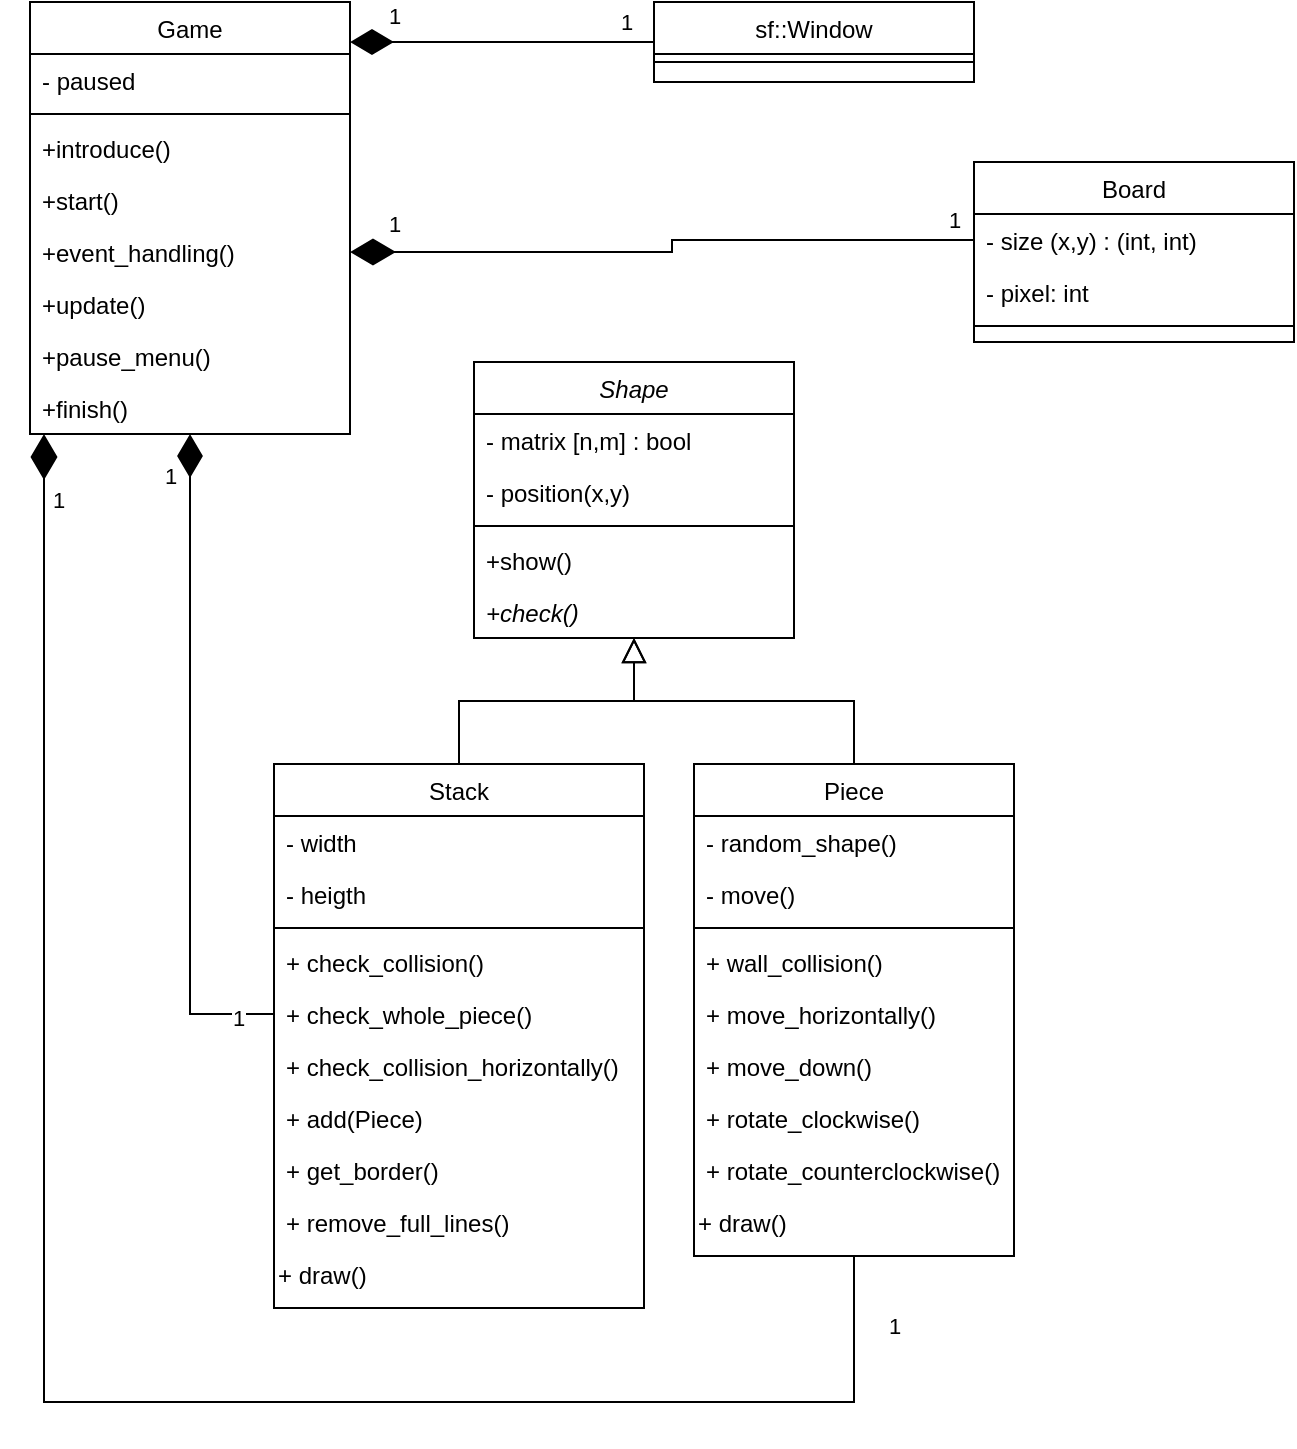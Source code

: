 <mxfile version="14.2.6" type="device"><diagram id="C5RBs43oDa-KdzZeNtuy" name="Page-1"><mxGraphModel dx="829" dy="735" grid="1" gridSize="10" guides="1" tooltips="1" connect="1" arrows="1" fold="1" page="1" pageScale="1" pageWidth="827" pageHeight="1169" math="0" shadow="0"><root><mxCell id="WIyWlLk6GJQsqaUBKTNV-0"/><mxCell id="WIyWlLk6GJQsqaUBKTNV-1" parent="WIyWlLk6GJQsqaUBKTNV-0"/><mxCell id="zkfFHV4jXpPFQw0GAbJ--0" value="Shape" style="swimlane;fontStyle=2;align=center;verticalAlign=top;childLayout=stackLayout;horizontal=1;startSize=26;horizontalStack=0;resizeParent=1;resizeLast=0;collapsible=1;marginBottom=0;rounded=0;shadow=0;strokeWidth=1;" parent="WIyWlLk6GJQsqaUBKTNV-1" vertex="1"><mxGeometry x="295" y="220" width="160" height="138" as="geometry"><mxRectangle x="230" y="140" width="160" height="26" as="alternateBounds"/></mxGeometry></mxCell><mxCell id="zkfFHV4jXpPFQw0GAbJ--1" value="- matrix [n,m] : bool" style="text;align=left;verticalAlign=top;spacingLeft=4;spacingRight=4;overflow=hidden;rotatable=0;points=[[0,0.5],[1,0.5]];portConstraint=eastwest;" parent="zkfFHV4jXpPFQw0GAbJ--0" vertex="1"><mxGeometry y="26" width="160" height="26" as="geometry"/></mxCell><mxCell id="zkfFHV4jXpPFQw0GAbJ--2" value="- position(x,y) " style="text;align=left;verticalAlign=top;spacingLeft=4;spacingRight=4;overflow=hidden;rotatable=0;points=[[0,0.5],[1,0.5]];portConstraint=eastwest;rounded=0;shadow=0;html=0;" parent="zkfFHV4jXpPFQw0GAbJ--0" vertex="1"><mxGeometry y="52" width="160" height="26" as="geometry"/></mxCell><mxCell id="zkfFHV4jXpPFQw0GAbJ--4" value="" style="line;html=1;strokeWidth=1;align=left;verticalAlign=middle;spacingTop=-1;spacingLeft=3;spacingRight=3;rotatable=0;labelPosition=right;points=[];portConstraint=eastwest;" parent="zkfFHV4jXpPFQw0GAbJ--0" vertex="1"><mxGeometry y="78" width="160" height="8" as="geometry"/></mxCell><mxCell id="zkfFHV4jXpPFQw0GAbJ--5" value="+show()" style="text;align=left;verticalAlign=top;spacingLeft=4;spacingRight=4;overflow=hidden;rotatable=0;points=[[0,0.5],[1,0.5]];portConstraint=eastwest;" parent="zkfFHV4jXpPFQw0GAbJ--0" vertex="1"><mxGeometry y="86" width="160" height="26" as="geometry"/></mxCell><mxCell id="DZ3U3CuPHDs9YRrr7y2g-0" value="+check()" style="text;align=left;verticalAlign=top;spacingLeft=4;spacingRight=4;overflow=hidden;rotatable=0;points=[[0,0.5],[1,0.5]];portConstraint=eastwest;fontStyle=2" parent="zkfFHV4jXpPFQw0GAbJ--0" vertex="1"><mxGeometry y="112" width="160" height="26" as="geometry"/></mxCell><mxCell id="zkfFHV4jXpPFQw0GAbJ--6" value="Stack" style="swimlane;fontStyle=0;align=center;verticalAlign=top;childLayout=stackLayout;horizontal=1;startSize=26;horizontalStack=0;resizeParent=1;resizeLast=0;collapsible=1;marginBottom=0;rounded=0;shadow=0;strokeWidth=1;" parent="WIyWlLk6GJQsqaUBKTNV-1" vertex="1"><mxGeometry x="195" y="421" width="185" height="272" as="geometry"><mxRectangle x="130" y="380" width="160" height="26" as="alternateBounds"/></mxGeometry></mxCell><mxCell id="O7mnen8dqpZkSPlZ2x7N-7" value="- width" style="text;align=left;verticalAlign=top;spacingLeft=4;spacingRight=4;overflow=hidden;rotatable=0;points=[[0,0.5],[1,0.5]];portConstraint=eastwest;fontStyle=0" vertex="1" parent="zkfFHV4jXpPFQw0GAbJ--6"><mxGeometry y="26" width="185" height="26" as="geometry"/></mxCell><mxCell id="O7mnen8dqpZkSPlZ2x7N-8" value="- heigth" style="text;align=left;verticalAlign=top;spacingLeft=4;spacingRight=4;overflow=hidden;rotatable=0;points=[[0,0.5],[1,0.5]];portConstraint=eastwest;fontStyle=0" vertex="1" parent="zkfFHV4jXpPFQw0GAbJ--6"><mxGeometry y="52" width="185" height="26" as="geometry"/></mxCell><mxCell id="zkfFHV4jXpPFQw0GAbJ--9" value="" style="line;html=1;strokeWidth=1;align=left;verticalAlign=middle;spacingTop=-1;spacingLeft=3;spacingRight=3;rotatable=0;labelPosition=right;points=[];portConstraint=eastwest;" parent="zkfFHV4jXpPFQw0GAbJ--6" vertex="1"><mxGeometry y="78" width="185" height="8" as="geometry"/></mxCell><mxCell id="zkfFHV4jXpPFQw0GAbJ--10" value="+ check_collision()" style="text;align=left;verticalAlign=top;spacingLeft=4;spacingRight=4;overflow=hidden;rotatable=0;points=[[0,0.5],[1,0.5]];portConstraint=eastwest;fontStyle=0" parent="zkfFHV4jXpPFQw0GAbJ--6" vertex="1"><mxGeometry y="86" width="185" height="26" as="geometry"/></mxCell><mxCell id="zkfFHV4jXpPFQw0GAbJ--11" value="+ check_whole_piece()&#xA;&#xA;" style="text;align=left;verticalAlign=top;spacingLeft=4;spacingRight=4;overflow=hidden;rotatable=0;points=[[0,0.5],[1,0.5]];portConstraint=eastwest;" parent="zkfFHV4jXpPFQw0GAbJ--6" vertex="1"><mxGeometry y="112" width="185" height="26" as="geometry"/></mxCell><mxCell id="O7mnen8dqpZkSPlZ2x7N-9" value="+ check_collision_horizontally()" style="text;align=left;verticalAlign=top;spacingLeft=4;spacingRight=4;overflow=hidden;rotatable=0;points=[[0,0.5],[1,0.5]];portConstraint=eastwest;fontStyle=0" vertex="1" parent="zkfFHV4jXpPFQw0GAbJ--6"><mxGeometry y="138" width="185" height="26" as="geometry"/></mxCell><mxCell id="O7mnen8dqpZkSPlZ2x7N-10" value="+ add(Piece)" style="text;align=left;verticalAlign=top;spacingLeft=4;spacingRight=4;overflow=hidden;rotatable=0;points=[[0,0.5],[1,0.5]];portConstraint=eastwest;" vertex="1" parent="zkfFHV4jXpPFQw0GAbJ--6"><mxGeometry y="164" width="185" height="26" as="geometry"/></mxCell><mxCell id="O7mnen8dqpZkSPlZ2x7N-11" value="+ get_border()" style="text;align=left;verticalAlign=top;spacingLeft=4;spacingRight=4;overflow=hidden;rotatable=0;points=[[0,0.5],[1,0.5]];portConstraint=eastwest;" vertex="1" parent="zkfFHV4jXpPFQw0GAbJ--6"><mxGeometry y="190" width="185" height="26" as="geometry"/></mxCell><mxCell id="DZ3U3CuPHDs9YRrr7y2g-1" value="+ remove_full_lines()" style="text;align=left;verticalAlign=top;spacingLeft=4;spacingRight=4;overflow=hidden;rotatable=0;points=[[0,0.5],[1,0.5]];portConstraint=eastwest;" parent="zkfFHV4jXpPFQw0GAbJ--6" vertex="1"><mxGeometry y="216" width="185" height="26" as="geometry"/></mxCell><mxCell id="O7mnen8dqpZkSPlZ2x7N-12" value="+ draw()" style="text;whiteSpace=wrap;html=1;" vertex="1" parent="zkfFHV4jXpPFQw0GAbJ--6"><mxGeometry y="242" width="185" height="30" as="geometry"/></mxCell><mxCell id="zkfFHV4jXpPFQw0GAbJ--12" value="" style="endArrow=block;endSize=10;endFill=0;shadow=0;strokeWidth=1;rounded=0;edgeStyle=elbowEdgeStyle;elbow=vertical;" parent="WIyWlLk6GJQsqaUBKTNV-1" source="zkfFHV4jXpPFQw0GAbJ--6" target="zkfFHV4jXpPFQw0GAbJ--0" edge="1"><mxGeometry width="160" relative="1" as="geometry"><mxPoint x="275" y="264" as="sourcePoint"/><mxPoint x="275" y="264" as="targetPoint"/></mxGeometry></mxCell><mxCell id="O7mnen8dqpZkSPlZ2x7N-4" style="edgeStyle=orthogonalEdgeStyle;rounded=0;orthogonalLoop=1;jettySize=auto;html=1;exitX=0.5;exitY=1;exitDx=0;exitDy=0;endArrow=diamondThin;endFill=1;endSize=20;" edge="1" parent="WIyWlLk6GJQsqaUBKTNV-1" source="zkfFHV4jXpPFQw0GAbJ--13"><mxGeometry relative="1" as="geometry"><mxPoint x="80" y="256" as="targetPoint"/><mxPoint x="485" y="607" as="sourcePoint"/><Array as="points"><mxPoint x="485" y="740"/><mxPoint x="80" y="740"/></Array></mxGeometry></mxCell><mxCell id="O7mnen8dqpZkSPlZ2x7N-5" value="1" style="edgeLabel;html=1;align=center;verticalAlign=middle;resizable=0;points=[];" vertex="1" connectable="0" parent="O7mnen8dqpZkSPlZ2x7N-4"><mxGeometry x="0.962" y="-3" relative="1" as="geometry"><mxPoint x="4" y="14" as="offset"/></mxGeometry></mxCell><mxCell id="O7mnen8dqpZkSPlZ2x7N-6" value="1" style="edgeLabel;html=1;align=center;verticalAlign=middle;resizable=0;points=[];" vertex="1" connectable="0" parent="O7mnen8dqpZkSPlZ2x7N-4"><mxGeometry x="-0.922" y="2" relative="1" as="geometry"><mxPoint x="18" y="-3" as="offset"/></mxGeometry></mxCell><mxCell id="zkfFHV4jXpPFQw0GAbJ--13" value="Piece" style="swimlane;fontStyle=0;align=center;verticalAlign=top;childLayout=stackLayout;horizontal=1;startSize=26;horizontalStack=0;resizeParent=1;resizeLast=0;collapsible=1;marginBottom=0;rounded=0;shadow=0;strokeWidth=1;" parent="WIyWlLk6GJQsqaUBKTNV-1" vertex="1"><mxGeometry x="405" y="421" width="160" height="246" as="geometry"><mxRectangle x="340" y="380" width="170" height="26" as="alternateBounds"/></mxGeometry></mxCell><mxCell id="O7mnen8dqpZkSPlZ2x7N-13" value="- random_shape()" style="text;align=left;verticalAlign=top;spacingLeft=4;spacingRight=4;overflow=hidden;rotatable=0;points=[[0,0.5],[1,0.5]];portConstraint=eastwest;fontStyle=0" vertex="1" parent="zkfFHV4jXpPFQw0GAbJ--13"><mxGeometry y="26" width="160" height="26" as="geometry"/></mxCell><mxCell id="O7mnen8dqpZkSPlZ2x7N-14" value="- move()" style="text;align=left;verticalAlign=top;spacingLeft=4;spacingRight=4;overflow=hidden;rotatable=0;points=[[0,0.5],[1,0.5]];portConstraint=eastwest;fontStyle=0" vertex="1" parent="zkfFHV4jXpPFQw0GAbJ--13"><mxGeometry y="52" width="160" height="26" as="geometry"/></mxCell><mxCell id="zkfFHV4jXpPFQw0GAbJ--15" value="" style="line;html=1;strokeWidth=1;align=left;verticalAlign=middle;spacingTop=-1;spacingLeft=3;spacingRight=3;rotatable=0;labelPosition=right;points=[];portConstraint=eastwest;" parent="zkfFHV4jXpPFQw0GAbJ--13" vertex="1"><mxGeometry y="78" width="160" height="8" as="geometry"/></mxCell><mxCell id="DZ3U3CuPHDs9YRrr7y2g-3" value="+ wall_collision()&#xA;" style="text;align=left;verticalAlign=top;spacingLeft=4;spacingRight=4;overflow=hidden;rotatable=0;points=[[0,0.5],[1,0.5]];portConstraint=eastwest;fontStyle=0" parent="zkfFHV4jXpPFQw0GAbJ--13" vertex="1"><mxGeometry y="86" width="160" height="26" as="geometry"/></mxCell><mxCell id="DZ3U3CuPHDs9YRrr7y2g-4" value="+ move_horizontally()" style="text;align=left;verticalAlign=top;spacingLeft=4;spacingRight=4;overflow=hidden;rotatable=0;points=[[0,0.5],[1,0.5]];portConstraint=eastwest;fontStyle=0" parent="zkfFHV4jXpPFQw0GAbJ--13" vertex="1"><mxGeometry y="112" width="160" height="26" as="geometry"/></mxCell><mxCell id="DZ3U3CuPHDs9YRrr7y2g-6" value="+ move_down()" style="text;align=left;verticalAlign=top;spacingLeft=4;spacingRight=4;overflow=hidden;rotatable=0;points=[[0,0.5],[1,0.5]];portConstraint=eastwest;fontStyle=0" parent="zkfFHV4jXpPFQw0GAbJ--13" vertex="1"><mxGeometry y="138" width="160" height="26" as="geometry"/></mxCell><mxCell id="DZ3U3CuPHDs9YRrr7y2g-7" value="+ rotate_clockwise()" style="text;align=left;verticalAlign=top;spacingLeft=4;spacingRight=4;overflow=hidden;rotatable=0;points=[[0,0.5],[1,0.5]];portConstraint=eastwest;fontStyle=0" parent="zkfFHV4jXpPFQw0GAbJ--13" vertex="1"><mxGeometry y="164" width="160" height="26" as="geometry"/></mxCell><mxCell id="O7mnen8dqpZkSPlZ2x7N-15" value="+ rotate_counterclockwise()" style="text;align=left;verticalAlign=top;spacingLeft=4;spacingRight=4;overflow=hidden;rotatable=0;points=[[0,0.5],[1,0.5]];portConstraint=eastwest;fontStyle=0" vertex="1" parent="zkfFHV4jXpPFQw0GAbJ--13"><mxGeometry y="190" width="160" height="26" as="geometry"/></mxCell><mxCell id="O7mnen8dqpZkSPlZ2x7N-16" value="+ draw()" style="text;whiteSpace=wrap;html=1;" vertex="1" parent="zkfFHV4jXpPFQw0GAbJ--13"><mxGeometry y="216" width="160" height="30" as="geometry"/></mxCell><mxCell id="zkfFHV4jXpPFQw0GAbJ--16" value="" style="endArrow=block;endSize=10;endFill=0;shadow=0;strokeWidth=1;rounded=0;edgeStyle=elbowEdgeStyle;elbow=vertical;" parent="WIyWlLk6GJQsqaUBKTNV-1" source="zkfFHV4jXpPFQw0GAbJ--13" target="zkfFHV4jXpPFQw0GAbJ--0" edge="1"><mxGeometry width="160" relative="1" as="geometry"><mxPoint x="285" y="434" as="sourcePoint"/><mxPoint x="385" y="332" as="targetPoint"/></mxGeometry></mxCell><mxCell id="zkfFHV4jXpPFQw0GAbJ--17" value="Game" style="swimlane;fontStyle=0;align=center;verticalAlign=top;childLayout=stackLayout;horizontal=1;startSize=26;horizontalStack=0;resizeParent=1;resizeLast=0;collapsible=1;marginBottom=0;rounded=0;shadow=0;strokeWidth=1;" parent="WIyWlLk6GJQsqaUBKTNV-1" vertex="1"><mxGeometry x="73" y="40" width="160" height="216" as="geometry"><mxRectangle x="550" y="140" width="160" height="26" as="alternateBounds"/></mxGeometry></mxCell><mxCell id="zkfFHV4jXpPFQw0GAbJ--20" value="- paused" style="text;align=left;verticalAlign=top;spacingLeft=4;spacingRight=4;overflow=hidden;rotatable=0;points=[[0,0.5],[1,0.5]];portConstraint=eastwest;rounded=0;shadow=0;html=0;" parent="zkfFHV4jXpPFQw0GAbJ--17" vertex="1"><mxGeometry y="26" width="160" height="26" as="geometry"/></mxCell><mxCell id="zkfFHV4jXpPFQw0GAbJ--23" value="" style="line;html=1;strokeWidth=1;align=left;verticalAlign=middle;spacingTop=-1;spacingLeft=3;spacingRight=3;rotatable=0;labelPosition=right;points=[];portConstraint=eastwest;" parent="zkfFHV4jXpPFQw0GAbJ--17" vertex="1"><mxGeometry y="52" width="160" height="8" as="geometry"/></mxCell><mxCell id="zkfFHV4jXpPFQw0GAbJ--24" value="+introduce()" style="text;align=left;verticalAlign=top;spacingLeft=4;spacingRight=4;overflow=hidden;rotatable=0;points=[[0,0.5],[1,0.5]];portConstraint=eastwest;" parent="zkfFHV4jXpPFQw0GAbJ--17" vertex="1"><mxGeometry y="60" width="160" height="26" as="geometry"/></mxCell><mxCell id="zkfFHV4jXpPFQw0GAbJ--25" value="+start()" style="text;align=left;verticalAlign=top;spacingLeft=4;spacingRight=4;overflow=hidden;rotatable=0;points=[[0,0.5],[1,0.5]];portConstraint=eastwest;" parent="zkfFHV4jXpPFQw0GAbJ--17" vertex="1"><mxGeometry y="86" width="160" height="26" as="geometry"/></mxCell><mxCell id="O7mnen8dqpZkSPlZ2x7N-3" value="+event_handling()" style="text;align=left;verticalAlign=top;spacingLeft=4;spacingRight=4;overflow=hidden;rotatable=0;points=[[0,0.5],[1,0.5]];portConstraint=eastwest;" vertex="1" parent="zkfFHV4jXpPFQw0GAbJ--17"><mxGeometry y="112" width="160" height="26" as="geometry"/></mxCell><mxCell id="O7mnen8dqpZkSPlZ2x7N-0" value="+update()" style="text;align=left;verticalAlign=top;spacingLeft=4;spacingRight=4;overflow=hidden;rotatable=0;points=[[0,0.5],[1,0.5]];portConstraint=eastwest;" vertex="1" parent="zkfFHV4jXpPFQw0GAbJ--17"><mxGeometry y="138" width="160" height="26" as="geometry"/></mxCell><mxCell id="O7mnen8dqpZkSPlZ2x7N-1" value="+pause_menu()" style="text;align=left;verticalAlign=top;spacingLeft=4;spacingRight=4;overflow=hidden;rotatable=0;points=[[0,0.5],[1,0.5]];portConstraint=eastwest;" vertex="1" parent="zkfFHV4jXpPFQw0GAbJ--17"><mxGeometry y="164" width="160" height="26" as="geometry"/></mxCell><mxCell id="O7mnen8dqpZkSPlZ2x7N-2" value="+finish()" style="text;align=left;verticalAlign=top;spacingLeft=4;spacingRight=4;overflow=hidden;rotatable=0;points=[[0,0.5],[1,0.5]];portConstraint=eastwest;" vertex="1" parent="zkfFHV4jXpPFQw0GAbJ--17"><mxGeometry y="190" width="160" height="26" as="geometry"/></mxCell><mxCell id="DZ3U3CuPHDs9YRrr7y2g-10" value="Board" style="swimlane;fontStyle=0;align=center;verticalAlign=top;childLayout=stackLayout;horizontal=1;startSize=26;horizontalStack=0;resizeParent=1;resizeLast=0;collapsible=1;marginBottom=0;rounded=0;shadow=0;strokeWidth=1;" parent="WIyWlLk6GJQsqaUBKTNV-1" vertex="1"><mxGeometry x="545" y="120" width="160" height="90" as="geometry"><mxRectangle x="550" y="140" width="160" height="26" as="alternateBounds"/></mxGeometry></mxCell><mxCell id="DZ3U3CuPHDs9YRrr7y2g-11" value="- size (x,y) : (int, int)" style="text;align=left;verticalAlign=top;spacingLeft=4;spacingRight=4;overflow=hidden;rotatable=0;points=[[0,0.5],[1,0.5]];portConstraint=eastwest;" parent="DZ3U3CuPHDs9YRrr7y2g-10" vertex="1"><mxGeometry y="26" width="160" height="26" as="geometry"/></mxCell><mxCell id="O7mnen8dqpZkSPlZ2x7N-17" value="- pixel: int" style="text;align=left;verticalAlign=top;spacingLeft=4;spacingRight=4;overflow=hidden;rotatable=0;points=[[0,0.5],[1,0.5]];portConstraint=eastwest;" vertex="1" parent="DZ3U3CuPHDs9YRrr7y2g-10"><mxGeometry y="52" width="160" height="26" as="geometry"/></mxCell><mxCell id="DZ3U3CuPHDs9YRrr7y2g-16" value="" style="line;html=1;strokeWidth=1;align=left;verticalAlign=middle;spacingTop=-1;spacingLeft=3;spacingRight=3;rotatable=0;labelPosition=right;points=[];portConstraint=eastwest;" parent="DZ3U3CuPHDs9YRrr7y2g-10" vertex="1"><mxGeometry y="78" width="160" height="8" as="geometry"/></mxCell><mxCell id="DZ3U3CuPHDs9YRrr7y2g-19" style="edgeStyle=orthogonalEdgeStyle;rounded=0;orthogonalLoop=1;jettySize=auto;html=1;exitX=0;exitY=0.5;exitDx=0;exitDy=0;startSize=10;endArrow=diamondThin;endFill=1;endSize=19;strokeWidth=1;entryX=0.5;entryY=1;entryDx=0;entryDy=0;" parent="WIyWlLk6GJQsqaUBKTNV-1" source="zkfFHV4jXpPFQw0GAbJ--11" target="zkfFHV4jXpPFQw0GAbJ--17" edge="1"><mxGeometry relative="1" as="geometry"><mxPoint x="153" y="190" as="targetPoint"/></mxGeometry></mxCell><mxCell id="DZ3U3CuPHDs9YRrr7y2g-20" value="1" style="edgeLabel;html=1;align=center;verticalAlign=middle;resizable=0;points=[];" parent="DZ3U3CuPHDs9YRrr7y2g-19" vertex="1" connectable="0"><mxGeometry x="-0.892" y="2" relative="1" as="geometry"><mxPoint as="offset"/></mxGeometry></mxCell><mxCell id="DZ3U3CuPHDs9YRrr7y2g-21" value="1" style="edgeLabel;html=1;align=center;verticalAlign=middle;resizable=0;points=[];" parent="DZ3U3CuPHDs9YRrr7y2g-19" vertex="1" connectable="0"><mxGeometry x="0.92" y="1" relative="1" as="geometry"><mxPoint x="-9" y="7" as="offset"/></mxGeometry></mxCell><mxCell id="DZ3U3CuPHDs9YRrr7y2g-36" style="edgeStyle=orthogonalEdgeStyle;rounded=0;orthogonalLoop=1;jettySize=auto;html=1;exitX=0;exitY=0.5;exitDx=0;exitDy=0;entryX=1;entryY=0;entryDx=0;entryDy=0;startArrow=none;startFill=0;startSize=19;endArrow=diamondThin;endFill=1;endSize=19;strokeWidth=1;exitPerimeter=0;" parent="WIyWlLk6GJQsqaUBKTNV-1" source="DZ3U3CuPHDs9YRrr7y2g-26" edge="1"><mxGeometry relative="1" as="geometry"><mxPoint x="233" y="60" as="targetPoint"/><Array as="points"><mxPoint x="340" y="60"/><mxPoint x="340" y="60"/></Array></mxGeometry></mxCell><mxCell id="DZ3U3CuPHDs9YRrr7y2g-37" value="1" style="edgeLabel;html=1;align=center;verticalAlign=middle;resizable=0;points=[];" parent="DZ3U3CuPHDs9YRrr7y2g-36" vertex="1" connectable="0"><mxGeometry x="0.817" y="-4" relative="1" as="geometry"><mxPoint x="8" y="-9" as="offset"/></mxGeometry></mxCell><mxCell id="DZ3U3CuPHDs9YRrr7y2g-38" value="1" style="edgeLabel;html=1;align=center;verticalAlign=middle;resizable=0;points=[];" parent="DZ3U3CuPHDs9YRrr7y2g-36" vertex="1" connectable="0"><mxGeometry x="-0.817" y="-1" relative="1" as="geometry"><mxPoint y="-9" as="offset"/></mxGeometry></mxCell><mxCell id="DZ3U3CuPHDs9YRrr7y2g-26" value="sf::Window" style="swimlane;fontStyle=0;align=center;verticalAlign=top;childLayout=stackLayout;horizontal=1;startSize=26;horizontalStack=0;resizeParent=1;resizeLast=0;collapsible=1;marginBottom=0;rounded=0;shadow=0;strokeWidth=1;" parent="WIyWlLk6GJQsqaUBKTNV-1" vertex="1"><mxGeometry x="385" y="40" width="160" height="40" as="geometry"><mxRectangle x="550" y="140" width="160" height="26" as="alternateBounds"/></mxGeometry></mxCell><mxCell id="DZ3U3CuPHDs9YRrr7y2g-30" value="" style="line;html=1;strokeWidth=1;align=left;verticalAlign=middle;spacingTop=-1;spacingLeft=3;spacingRight=3;rotatable=0;labelPosition=right;points=[];portConstraint=eastwest;" parent="DZ3U3CuPHDs9YRrr7y2g-26" vertex="1"><mxGeometry y="26" width="160" height="8" as="geometry"/></mxCell><mxCell id="O7mnen8dqpZkSPlZ2x7N-19" style="edgeStyle=orthogonalEdgeStyle;rounded=0;orthogonalLoop=1;jettySize=auto;html=1;exitX=0;exitY=0.5;exitDx=0;exitDy=0;entryX=1;entryY=0.5;entryDx=0;entryDy=0;endArrow=diamondThin;endFill=1;endSize=20;" edge="1" parent="WIyWlLk6GJQsqaUBKTNV-1" source="DZ3U3CuPHDs9YRrr7y2g-11" target="O7mnen8dqpZkSPlZ2x7N-3"><mxGeometry relative="1" as="geometry"/></mxCell><mxCell id="O7mnen8dqpZkSPlZ2x7N-20" value="&lt;div&gt;1&lt;/div&gt;" style="edgeLabel;html=1;align=center;verticalAlign=middle;resizable=0;points=[];" vertex="1" connectable="0" parent="O7mnen8dqpZkSPlZ2x7N-19"><mxGeometry x="0.862" relative="1" as="geometry"><mxPoint y="-14" as="offset"/></mxGeometry></mxCell><mxCell id="O7mnen8dqpZkSPlZ2x7N-21" value="1" style="edgeLabel;html=1;align=center;verticalAlign=middle;resizable=0;points=[];" vertex="1" connectable="0" parent="O7mnen8dqpZkSPlZ2x7N-19"><mxGeometry x="-0.937" y="-1" relative="1" as="geometry"><mxPoint y="-9" as="offset"/></mxGeometry></mxCell></root></mxGraphModel></diagram></mxfile>